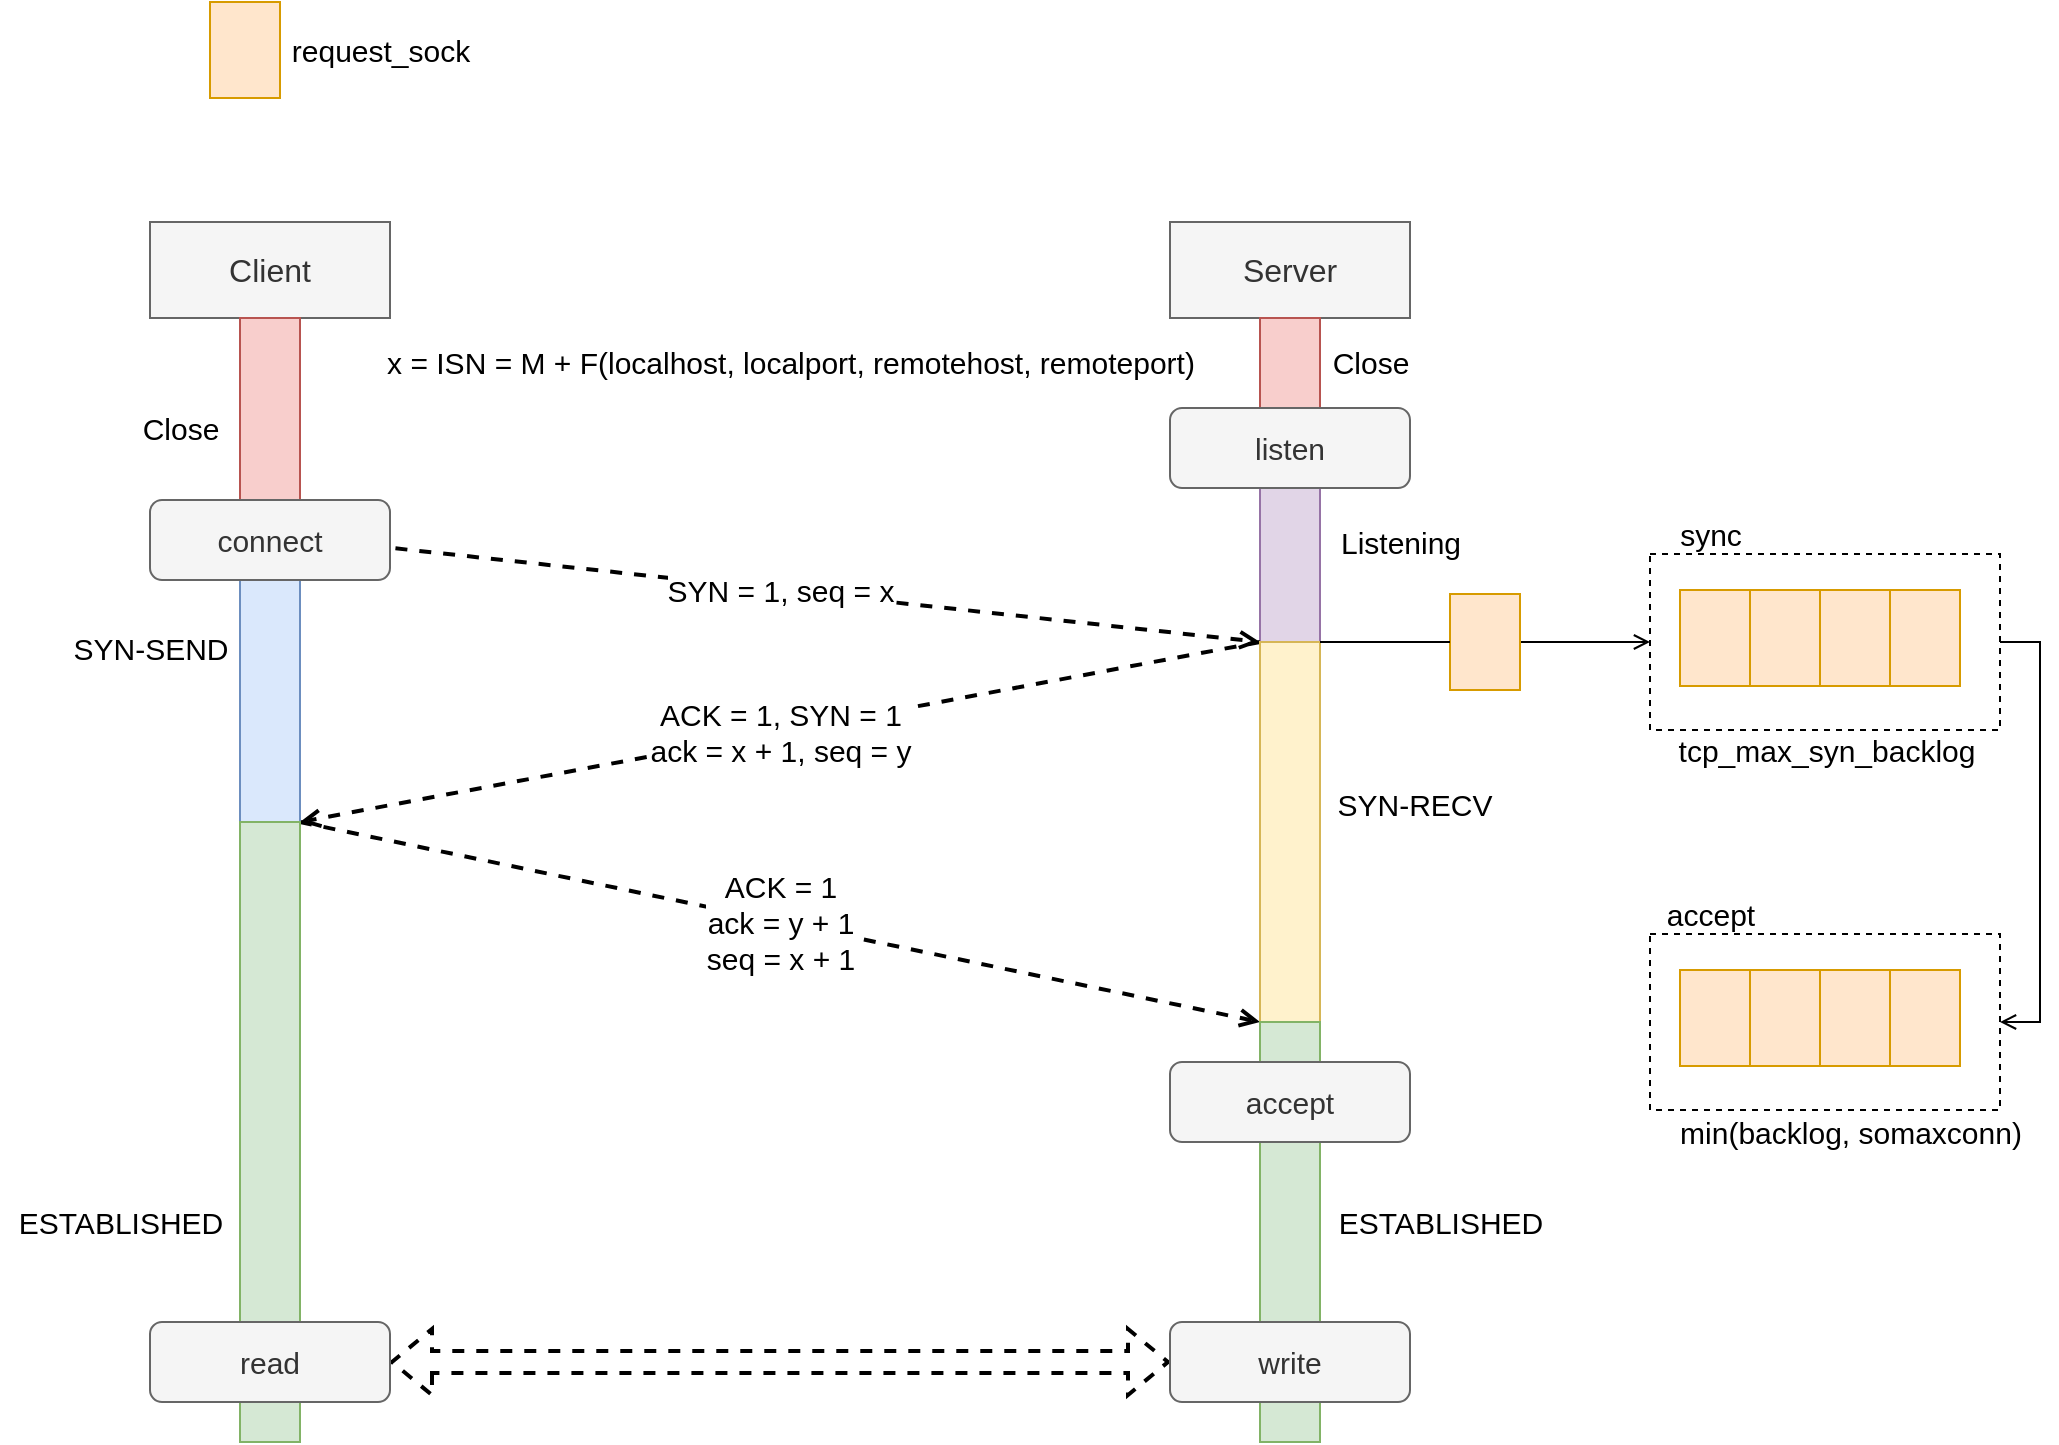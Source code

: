 <mxfile version="15.4.0" type="device" pages="2"><diagram id="1gDB4cI6VsL1zoyrFFsn" name="connect"><mxGraphModel dx="780" dy="1165" grid="1" gridSize="10" guides="1" tooltips="1" connect="1" arrows="1" fold="1" page="1" pageScale="1" pageWidth="827" pageHeight="1169" math="0" shadow="0"><root><mxCell id="0"/><mxCell id="1" parent="0"/><mxCell id="RHnfuIvl1SH6ZrlIWqee-34" value="" style="rounded=0;whiteSpace=wrap;html=1;strokeWidth=1;fontSize=16;dashed=1;fillColor=none;" vertex="1" parent="1"><mxGeometry x="900" y="406" width="175" height="88" as="geometry"/></mxCell><mxCell id="RHnfuIvl1SH6ZrlIWqee-27" value="" style="rounded=0;whiteSpace=wrap;html=1;strokeWidth=1;fontSize=16;dashed=1;fillColor=none;" vertex="1" parent="1"><mxGeometry x="900" y="596" width="175" height="88" as="geometry"/></mxCell><mxCell id="RHnfuIvl1SH6ZrlIWqee-1" value="Server" style="rounded=0;whiteSpace=wrap;html=1;strokeWidth=1;fontSize=16;fillColor=#f5f5f5;strokeColor=#666666;fontColor=#333333;" vertex="1" parent="1"><mxGeometry x="660" y="240" width="120" height="48" as="geometry"/></mxCell><mxCell id="RHnfuIvl1SH6ZrlIWqee-2" value="Client" style="rounded=0;whiteSpace=wrap;html=1;strokeWidth=1;fontSize=16;fillColor=#f5f5f5;strokeColor=#666666;fontColor=#333333;" vertex="1" parent="1"><mxGeometry x="150" y="240" width="120" height="48" as="geometry"/></mxCell><mxCell id="RHnfuIvl1SH6ZrlIWqee-3" value="" style="rounded=0;whiteSpace=wrap;html=1;strokeWidth=1;fontSize=16;fillColor=#f8cecc;strokeColor=#b85450;" vertex="1" parent="1"><mxGeometry x="195" y="288" width="30" height="110" as="geometry"/></mxCell><mxCell id="RHnfuIvl1SH6ZrlIWqee-4" value="" style="rounded=0;whiteSpace=wrap;html=1;strokeWidth=1;fontSize=16;fillColor=#e1d5e7;strokeColor=#9673a6;" vertex="1" parent="1"><mxGeometry x="705" y="350" width="30" height="100" as="geometry"/></mxCell><mxCell id="RHnfuIvl1SH6ZrlIWqee-5" value="Close" style="text;html=1;align=center;verticalAlign=middle;resizable=0;points=[];autosize=1;strokeColor=none;fillColor=none;fontSize=15;" vertex="1" parent="1"><mxGeometry x="140" y="333" width="50" height="20" as="geometry"/></mxCell><mxCell id="RHnfuIvl1SH6ZrlIWqee-6" value="Listening" style="text;html=1;align=center;verticalAlign=middle;resizable=0;points=[];autosize=1;strokeColor=none;fillColor=none;fontSize=15;" vertex="1" parent="1"><mxGeometry x="735" y="390" width="80" height="20" as="geometry"/></mxCell><mxCell id="RHnfuIvl1SH6ZrlIWqee-9" value="SYN = 1, seq = x" style="rounded=0;orthogonalLoop=1;jettySize=auto;html=1;exitX=1;exitY=0;exitDx=0;exitDy=0;entryX=0;entryY=1;entryDx=0;entryDy=0;fontSize=15;dashed=1;strokeWidth=2;endArrow=open;endFill=0;" edge="1" parent="1" source="RHnfuIvl1SH6ZrlIWqee-7" target="RHnfuIvl1SH6ZrlIWqee-4"><mxGeometry relative="1" as="geometry"/></mxCell><mxCell id="RHnfuIvl1SH6ZrlIWqee-14" value="ACK = 1&lt;br&gt;ack = y + 1&lt;br&gt;seq = x + 1" style="edgeStyle=none;rounded=0;orthogonalLoop=1;jettySize=auto;html=1;exitX=1;exitY=1;exitDx=0;exitDy=0;entryX=0;entryY=1;entryDx=0;entryDy=0;dashed=1;fontSize=15;endArrow=open;endFill=0;strokeWidth=2;" edge="1" parent="1" source="RHnfuIvl1SH6ZrlIWqee-7" target="RHnfuIvl1SH6ZrlIWqee-10"><mxGeometry relative="1" as="geometry"/></mxCell><mxCell id="RHnfuIvl1SH6ZrlIWqee-7" value="" style="rounded=0;whiteSpace=wrap;html=1;strokeWidth=1;fontSize=16;fillColor=#dae8fc;strokeColor=#6c8ebf;" vertex="1" parent="1"><mxGeometry x="195" y="398" width="30" height="142" as="geometry"/></mxCell><mxCell id="RHnfuIvl1SH6ZrlIWqee-13" value="ACK = 1, SYN = 1&lt;br&gt;ack = x + 1, seq = y" style="edgeStyle=none;rounded=0;orthogonalLoop=1;jettySize=auto;html=1;exitX=0;exitY=0;exitDx=0;exitDy=0;entryX=1;entryY=1;entryDx=0;entryDy=0;dashed=1;fontSize=15;endArrow=open;endFill=0;strokeWidth=2;" edge="1" parent="1" source="RHnfuIvl1SH6ZrlIWqee-10" target="RHnfuIvl1SH6ZrlIWqee-7"><mxGeometry relative="1" as="geometry"/></mxCell><mxCell id="RHnfuIvl1SH6ZrlIWqee-43" style="edgeStyle=none;rounded=0;orthogonalLoop=1;jettySize=auto;html=1;exitX=1;exitY=0.5;exitDx=0;exitDy=0;entryX=0;entryY=0.5;entryDx=0;entryDy=0;fontSize=15;startArrow=none;startFill=0;endArrow=open;endFill=0;strokeWidth=1;" edge="1" parent="1" source="RHnfuIvl1SH6ZrlIWqee-44" target="RHnfuIvl1SH6ZrlIWqee-34"><mxGeometry relative="1" as="geometry"/></mxCell><mxCell id="RHnfuIvl1SH6ZrlIWqee-10" value="" style="rounded=0;whiteSpace=wrap;html=1;strokeWidth=1;fontSize=16;fillColor=#fff2cc;strokeColor=#d6b656;" vertex="1" parent="1"><mxGeometry x="705" y="450" width="30" height="190" as="geometry"/></mxCell><mxCell id="RHnfuIvl1SH6ZrlIWqee-11" value="SYN-SEND" style="text;html=1;align=center;verticalAlign=middle;resizable=0;points=[];autosize=1;strokeColor=none;fillColor=none;fontSize=15;" vertex="1" parent="1"><mxGeometry x="105" y="443" width="90" height="20" as="geometry"/></mxCell><mxCell id="RHnfuIvl1SH6ZrlIWqee-12" value="SYN-RECV" style="text;html=1;align=center;verticalAlign=middle;resizable=0;points=[];autosize=1;strokeColor=none;fillColor=none;fontSize=15;" vertex="1" parent="1"><mxGeometry x="737" y="521" width="90" height="20" as="geometry"/></mxCell><mxCell id="RHnfuIvl1SH6ZrlIWqee-15" value="" style="rounded=0;whiteSpace=wrap;html=1;strokeWidth=1;fontSize=16;fillColor=#d5e8d4;strokeColor=#82b366;" vertex="1" parent="1"><mxGeometry x="195" y="540" width="30" height="310" as="geometry"/></mxCell><mxCell id="RHnfuIvl1SH6ZrlIWqee-16" value="" style="rounded=0;whiteSpace=wrap;html=1;strokeWidth=1;fontSize=16;fillColor=#d5e8d4;strokeColor=#82b366;" vertex="1" parent="1"><mxGeometry x="705" y="640" width="30" height="210" as="geometry"/></mxCell><mxCell id="RHnfuIvl1SH6ZrlIWqee-17" value="ESTABLISHED" style="text;html=1;align=center;verticalAlign=middle;resizable=0;points=[];autosize=1;strokeColor=none;fillColor=none;fontSize=15;" vertex="1" parent="1"><mxGeometry x="75" y="730" width="120" height="20" as="geometry"/></mxCell><mxCell id="RHnfuIvl1SH6ZrlIWqee-18" value="ESTABLISHED" style="text;html=1;align=center;verticalAlign=middle;resizable=0;points=[];autosize=1;strokeColor=none;fillColor=none;fontSize=15;" vertex="1" parent="1"><mxGeometry x="735" y="730" width="120" height="20" as="geometry"/></mxCell><mxCell id="RHnfuIvl1SH6ZrlIWqee-19" value="" style="shape=flexArrow;endArrow=classic;html=1;rounded=0;dashed=1;fontSize=15;strokeWidth=2;entryX=0;entryY=0.5;entryDx=0;entryDy=0;exitX=1;exitY=0.5;exitDx=0;exitDy=0;startArrow=block;" edge="1" parent="1" source="RHnfuIvl1SH6ZrlIWqee-36" target="RHnfuIvl1SH6ZrlIWqee-37"><mxGeometry width="50" height="50" relative="1" as="geometry"><mxPoint x="540" y="690" as="sourcePoint"/><mxPoint x="590" y="640" as="targetPoint"/></mxGeometry></mxCell><mxCell id="RHnfuIvl1SH6ZrlIWqee-20" value="x = ISN = M + F(localhost, localport, remotehost, remoteport)" style="text;html=1;align=center;verticalAlign=middle;resizable=0;points=[];autosize=1;strokeColor=none;fillColor=none;fontSize=15;" vertex="1" parent="1"><mxGeometry x="260" y="300" width="420" height="20" as="geometry"/></mxCell><mxCell id="RHnfuIvl1SH6ZrlIWqee-21" value="" style="rounded=0;whiteSpace=wrap;html=1;strokeWidth=1;fontSize=16;fillColor=#ffe6cc;strokeColor=#d79b00;" vertex="1" parent="1"><mxGeometry x="180" y="130" width="35" height="48" as="geometry"/></mxCell><mxCell id="RHnfuIvl1SH6ZrlIWqee-22" value="request_sock" style="text;html=1;align=center;verticalAlign=middle;resizable=0;points=[];autosize=1;strokeColor=none;fillColor=none;fontSize=15;" vertex="1" parent="1"><mxGeometry x="215" y="144" width="100" height="20" as="geometry"/></mxCell><mxCell id="RHnfuIvl1SH6ZrlIWqee-23" value="" style="rounded=0;whiteSpace=wrap;html=1;strokeWidth=1;fontSize=16;fillColor=#ffe6cc;strokeColor=#d79b00;" vertex="1" parent="1"><mxGeometry x="915" y="614" width="35" height="48" as="geometry"/></mxCell><mxCell id="RHnfuIvl1SH6ZrlIWqee-24" value="" style="rounded=0;whiteSpace=wrap;html=1;strokeWidth=1;fontSize=16;fillColor=#ffe6cc;strokeColor=#d79b00;" vertex="1" parent="1"><mxGeometry x="950" y="614" width="35" height="48" as="geometry"/></mxCell><mxCell id="RHnfuIvl1SH6ZrlIWqee-25" value="" style="rounded=0;whiteSpace=wrap;html=1;strokeWidth=1;fontSize=16;fillColor=#ffe6cc;strokeColor=#d79b00;" vertex="1" parent="1"><mxGeometry x="985" y="614" width="35" height="48" as="geometry"/></mxCell><mxCell id="RHnfuIvl1SH6ZrlIWqee-26" value="" style="rounded=0;whiteSpace=wrap;html=1;strokeWidth=1;fontSize=16;fillColor=#ffe6cc;strokeColor=#d79b00;" vertex="1" parent="1"><mxGeometry x="1020" y="614" width="35" height="48" as="geometry"/></mxCell><mxCell id="RHnfuIvl1SH6ZrlIWqee-28" value="accept" style="text;html=1;align=center;verticalAlign=middle;resizable=0;points=[];autosize=1;strokeColor=none;fillColor=none;fontSize=15;" vertex="1" parent="1"><mxGeometry x="900" y="576" width="60" height="20" as="geometry"/></mxCell><mxCell id="RHnfuIvl1SH6ZrlIWqee-30" value="" style="rounded=0;whiteSpace=wrap;html=1;strokeWidth=1;fontSize=16;fillColor=#ffe6cc;strokeColor=#d79b00;" vertex="1" parent="1"><mxGeometry x="915" y="424" width="35" height="48" as="geometry"/></mxCell><mxCell id="RHnfuIvl1SH6ZrlIWqee-31" value="" style="rounded=0;whiteSpace=wrap;html=1;strokeWidth=1;fontSize=16;fillColor=#ffe6cc;strokeColor=#d79b00;" vertex="1" parent="1"><mxGeometry x="950" y="424" width="35" height="48" as="geometry"/></mxCell><mxCell id="RHnfuIvl1SH6ZrlIWqee-32" value="" style="rounded=0;whiteSpace=wrap;html=1;strokeWidth=1;fontSize=16;fillColor=#ffe6cc;strokeColor=#d79b00;" vertex="1" parent="1"><mxGeometry x="985" y="424" width="35" height="48" as="geometry"/></mxCell><mxCell id="RHnfuIvl1SH6ZrlIWqee-33" value="" style="rounded=0;whiteSpace=wrap;html=1;strokeWidth=1;fontSize=16;fillColor=#ffe6cc;strokeColor=#d79b00;" vertex="1" parent="1"><mxGeometry x="1020" y="424" width="35" height="48" as="geometry"/></mxCell><mxCell id="RHnfuIvl1SH6ZrlIWqee-47" style="edgeStyle=orthogonalEdgeStyle;rounded=0;orthogonalLoop=1;jettySize=auto;html=1;exitX=1;exitY=0.5;exitDx=0;exitDy=0;entryX=1;entryY=0.5;entryDx=0;entryDy=0;fontSize=15;startArrow=none;startFill=0;endArrow=open;endFill=0;strokeWidth=1;" edge="1" parent="1" source="RHnfuIvl1SH6ZrlIWqee-34" target="RHnfuIvl1SH6ZrlIWqee-27"><mxGeometry relative="1" as="geometry"/></mxCell><mxCell id="RHnfuIvl1SH6ZrlIWqee-35" value="sync" style="text;html=1;align=center;verticalAlign=middle;resizable=0;points=[];autosize=1;strokeColor=none;fillColor=none;fontSize=15;" vertex="1" parent="1"><mxGeometry x="905" y="386" width="50" height="20" as="geometry"/></mxCell><mxCell id="RHnfuIvl1SH6ZrlIWqee-36" value="read" style="rounded=1;whiteSpace=wrap;html=1;fontSize=15;fillColor=#f5f5f5;strokeColor=#666666;fontColor=#333333;" vertex="1" parent="1"><mxGeometry x="150" y="790" width="120" height="40" as="geometry"/></mxCell><mxCell id="RHnfuIvl1SH6ZrlIWqee-37" value="write" style="rounded=1;whiteSpace=wrap;html=1;fontSize=15;fillColor=#f5f5f5;strokeColor=#666666;fontColor=#333333;" vertex="1" parent="1"><mxGeometry x="660" y="790" width="120" height="40" as="geometry"/></mxCell><mxCell id="RHnfuIvl1SH6ZrlIWqee-38" value="accept" style="rounded=1;whiteSpace=wrap;html=1;fontSize=15;fillColor=#f5f5f5;strokeColor=#666666;fontColor=#333333;" vertex="1" parent="1"><mxGeometry x="660" y="660" width="120" height="40" as="geometry"/></mxCell><mxCell id="RHnfuIvl1SH6ZrlIWqee-39" value="connect" style="rounded=1;whiteSpace=wrap;html=1;fontSize=15;fillColor=#f5f5f5;strokeColor=#666666;fontColor=#333333;" vertex="1" parent="1"><mxGeometry x="150" y="379" width="120" height="40" as="geometry"/></mxCell><mxCell id="RHnfuIvl1SH6ZrlIWqee-40" value="" style="rounded=0;whiteSpace=wrap;html=1;strokeWidth=1;fontSize=16;fillColor=#f8cecc;strokeColor=#b85450;" vertex="1" parent="1"><mxGeometry x="705" y="288" width="30" height="62" as="geometry"/></mxCell><mxCell id="RHnfuIvl1SH6ZrlIWqee-41" value="listen" style="rounded=1;whiteSpace=wrap;html=1;fontSize=15;fillColor=#f5f5f5;strokeColor=#666666;fontColor=#333333;" vertex="1" parent="1"><mxGeometry x="660" y="333" width="120" height="40" as="geometry"/></mxCell><mxCell id="RHnfuIvl1SH6ZrlIWqee-42" value="Close" style="text;html=1;align=center;verticalAlign=middle;resizable=0;points=[];autosize=1;strokeColor=none;fillColor=none;fontSize=15;" vertex="1" parent="1"><mxGeometry x="735" y="300" width="50" height="20" as="geometry"/></mxCell><mxCell id="RHnfuIvl1SH6ZrlIWqee-44" value="" style="rounded=0;whiteSpace=wrap;html=1;strokeWidth=1;fontSize=16;fillColor=#ffe6cc;strokeColor=#d79b00;" vertex="1" parent="1"><mxGeometry x="800" y="426" width="35" height="48" as="geometry"/></mxCell><mxCell id="RHnfuIvl1SH6ZrlIWqee-45" value="" style="edgeStyle=none;rounded=0;orthogonalLoop=1;jettySize=auto;html=1;exitX=1;exitY=0;exitDx=0;exitDy=0;entryX=0;entryY=0.5;entryDx=0;entryDy=0;fontSize=15;startArrow=none;startFill=0;endArrow=none;endFill=0;strokeWidth=1;" edge="1" parent="1" source="RHnfuIvl1SH6ZrlIWqee-10" target="RHnfuIvl1SH6ZrlIWqee-44"><mxGeometry relative="1" as="geometry"><mxPoint x="735" y="450" as="sourcePoint"/><mxPoint x="900" y="450" as="targetPoint"/></mxGeometry></mxCell><mxCell id="23bJ9udjnY-4j59M7Lw4-1" value="tcp_max_syn_backlog" style="text;html=1;align=center;verticalAlign=middle;resizable=0;points=[];autosize=1;strokeColor=none;fillColor=none;fontSize=15;" vertex="1" parent="1"><mxGeometry x="907.5" y="494" width="160" height="20" as="geometry"/></mxCell><mxCell id="23bJ9udjnY-4j59M7Lw4-2" value="min(backlog, somaxconn)" style="text;html=1;align=center;verticalAlign=middle;resizable=0;points=[];autosize=1;strokeColor=none;fillColor=none;fontSize=15;" vertex="1" parent="1"><mxGeometry x="905" y="685" width="190" height="20" as="geometry"/></mxCell></root></mxGraphModel></diagram><diagram id="jEiFZN5ijlANEVOhgRY_" name="disconnect"><mxGraphModel dx="780" dy="1165" grid="1" gridSize="10" guides="1" tooltips="1" connect="1" arrows="1" fold="1" page="1" pageScale="1" pageWidth="827" pageHeight="1169" math="0" shadow="0"><root><mxCell id="QkmAkhRTy9YRs5hSppoI-0"/><mxCell id="QkmAkhRTy9YRs5hSppoI-1" parent="QkmAkhRTy9YRs5hSppoI-0"/></root></mxGraphModel></diagram></mxfile>